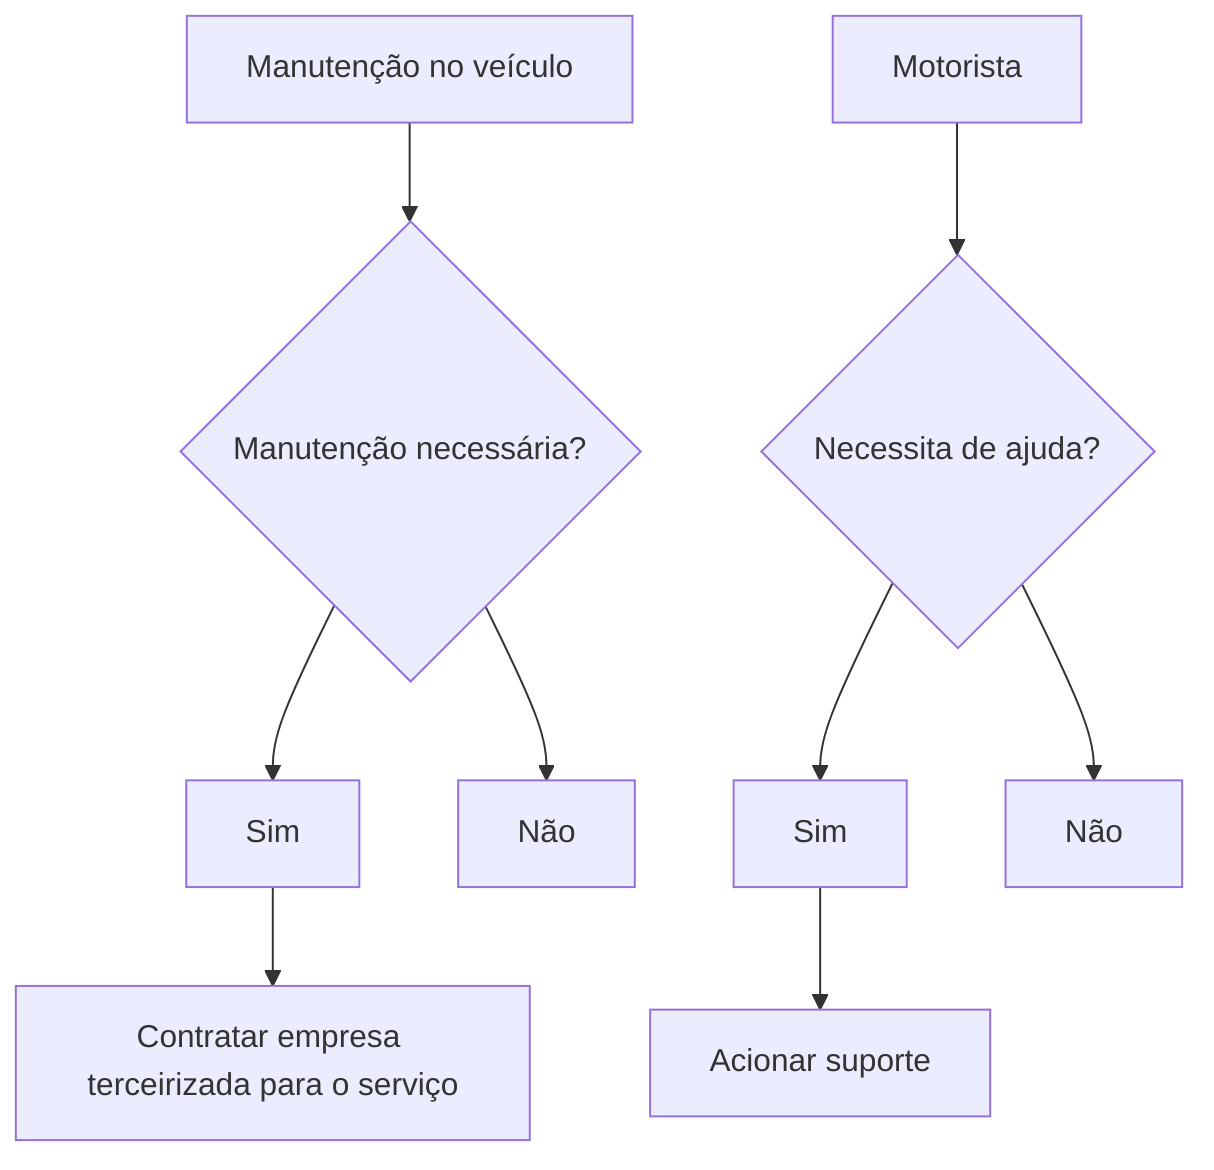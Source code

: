 flowchart TD
    manutencao[Manutenção no veículo] --> inform{Manutenção necessária?}
    inform --> sim[Sim]
    inform --> nao[Não]
    sim --> empresaTerceira[Contratar empresa terceirizada para o serviço]

    motorista[Motorista] --> ajuda{Necessita de ajuda?}
    ajuda --> sim1[Sim]
    ajuda --> nao1[Não]
    sim1 --> suporte[Acionar suporte]